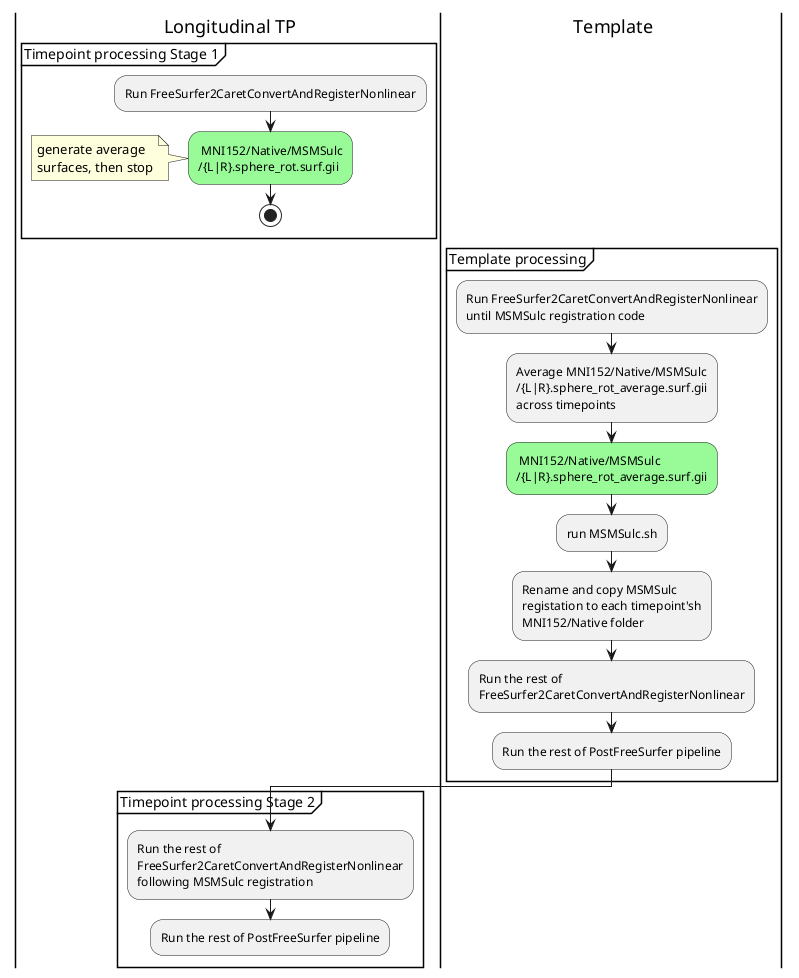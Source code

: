 @startuml PrePostFreesurferPipeline-long general scheme
|p| Longitudinal TP
|t| Template

|p|
-[hidden]->
group Timepoint processing Stage 1
:Run FreeSurfer2CaretConvertAndRegisterNonlinear;
#palegreen: MNI152/Native/MSMSulc
/{L|R}.sphere_rot.surf.gii;
note
generate average 
surfaces, then stop
end note
stop
end group
|t|
group Template processing
:Run FreeSurfer2CaretConvertAndRegisterNonlinear
until MSMSulc registration code;
:Average MNI152/Native/MSMSulc
/{L|R}.sphere_rot_average.surf.gii
across timepoints;
#palegreen: MNI152/Native/MSMSulc
/{L|R}.sphere_rot_average.surf.gii;
:run MSMSulc.sh;
:Rename and copy MSMSulc 
registation to each timepoint'sh
MNI152/Native folder;
:Run the rest of 
FreeSurfer2CaretConvertAndRegisterNonlinear;
:Run the rest of PostFreeSurfer pipeline;
end group
|p|
group Timepoint processing Stage 2
:Run the rest of 
FreeSurfer2CaretConvertAndRegisterNonlinear
following MSMSulc registration;
:Run the rest of PostFreeSurfer pipeline;
end group
@enduml